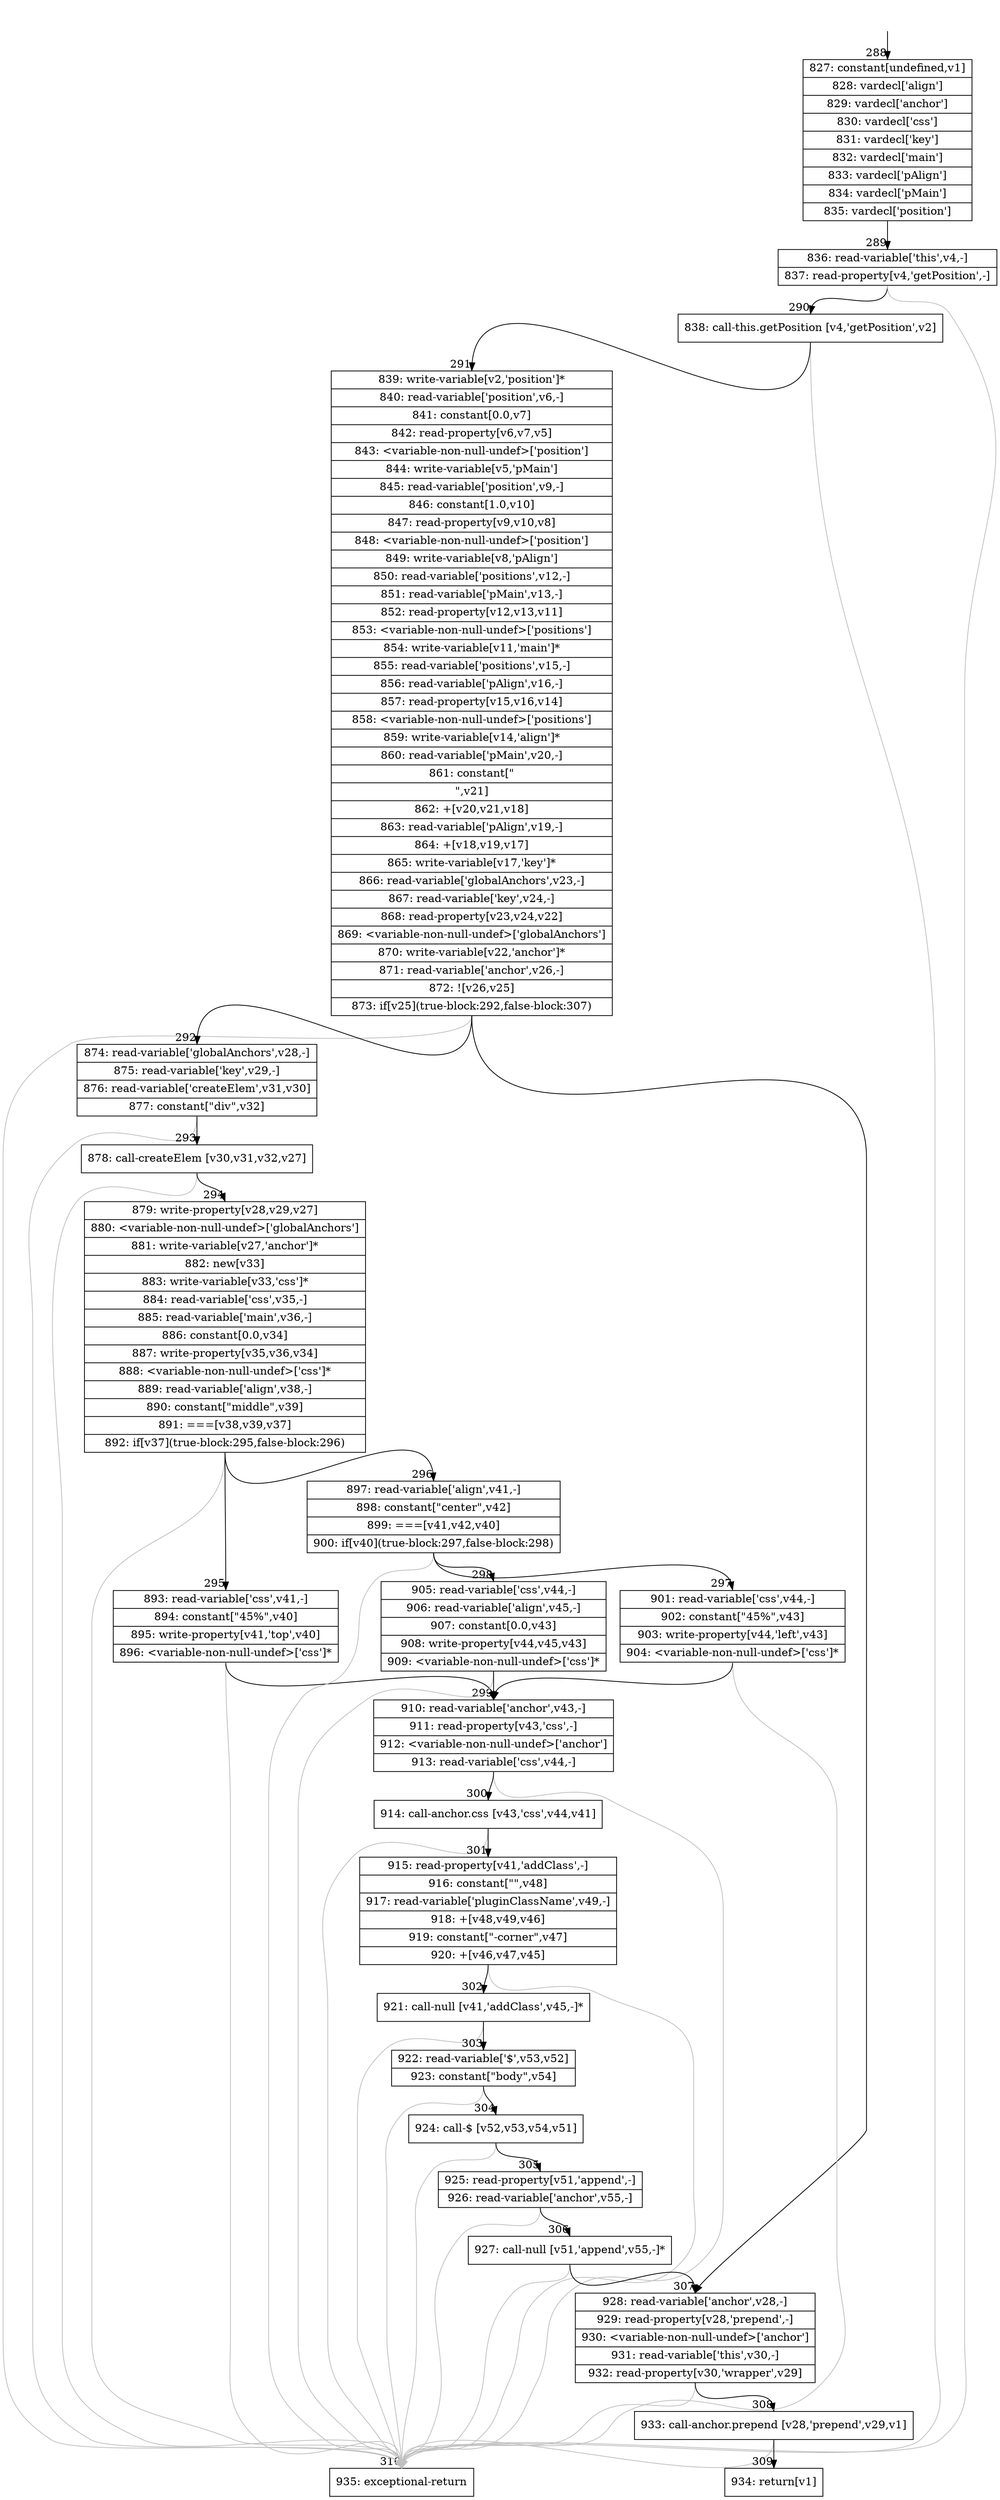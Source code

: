 digraph {
rankdir="TD"
BB_entry25[shape=none,label=""];
BB_entry25 -> BB288 [tailport=s, headport=n, headlabel="    288"]
BB288 [shape=record label="{827: constant[undefined,v1]|828: vardecl['align']|829: vardecl['anchor']|830: vardecl['css']|831: vardecl['key']|832: vardecl['main']|833: vardecl['pAlign']|834: vardecl['pMain']|835: vardecl['position']}" ] 
BB288 -> BB289 [tailport=s, headport=n, headlabel="      289"]
BB289 [shape=record label="{836: read-variable['this',v4,-]|837: read-property[v4,'getPosition',-]}" ] 
BB289 -> BB290 [tailport=s, headport=n, headlabel="      290"]
BB289 -> BB310 [tailport=s, headport=n, color=gray, headlabel="      310"]
BB290 [shape=record label="{838: call-this.getPosition [v4,'getPosition',v2]}" ] 
BB290 -> BB291 [tailport=s, headport=n, headlabel="      291"]
BB290 -> BB310 [tailport=s, headport=n, color=gray]
BB291 [shape=record label="{839: write-variable[v2,'position']*|840: read-variable['position',v6,-]|841: constant[0.0,v7]|842: read-property[v6,v7,v5]|843: \<variable-non-null-undef\>['position']|844: write-variable[v5,'pMain']|845: read-variable['position',v9,-]|846: constant[1.0,v10]|847: read-property[v9,v10,v8]|848: \<variable-non-null-undef\>['position']|849: write-variable[v8,'pAlign']|850: read-variable['positions',v12,-]|851: read-variable['pMain',v13,-]|852: read-property[v12,v13,v11]|853: \<variable-non-null-undef\>['positions']|854: write-variable[v11,'main']*|855: read-variable['positions',v15,-]|856: read-variable['pAlign',v16,-]|857: read-property[v15,v16,v14]|858: \<variable-non-null-undef\>['positions']|859: write-variable[v14,'align']*|860: read-variable['pMain',v20,-]|861: constant[\"|\",v21]|862: +[v20,v21,v18]|863: read-variable['pAlign',v19,-]|864: +[v18,v19,v17]|865: write-variable[v17,'key']*|866: read-variable['globalAnchors',v23,-]|867: read-variable['key',v24,-]|868: read-property[v23,v24,v22]|869: \<variable-non-null-undef\>['globalAnchors']|870: write-variable[v22,'anchor']*|871: read-variable['anchor',v26,-]|872: ![v26,v25]|873: if[v25](true-block:292,false-block:307)}" ] 
BB291 -> BB292 [tailport=s, headport=n, headlabel="      292"]
BB291 -> BB307 [tailport=s, headport=n, headlabel="      307"]
BB291 -> BB310 [tailport=s, headport=n, color=gray]
BB292 [shape=record label="{874: read-variable['globalAnchors',v28,-]|875: read-variable['key',v29,-]|876: read-variable['createElem',v31,v30]|877: constant[\"div\",v32]}" ] 
BB292 -> BB293 [tailport=s, headport=n, headlabel="      293"]
BB292 -> BB310 [tailport=s, headport=n, color=gray]
BB293 [shape=record label="{878: call-createElem [v30,v31,v32,v27]}" ] 
BB293 -> BB294 [tailport=s, headport=n, headlabel="      294"]
BB293 -> BB310 [tailport=s, headport=n, color=gray]
BB294 [shape=record label="{879: write-property[v28,v29,v27]|880: \<variable-non-null-undef\>['globalAnchors']|881: write-variable[v27,'anchor']*|882: new[v33]|883: write-variable[v33,'css']*|884: read-variable['css',v35,-]|885: read-variable['main',v36,-]|886: constant[0.0,v34]|887: write-property[v35,v36,v34]|888: \<variable-non-null-undef\>['css']*|889: read-variable['align',v38,-]|890: constant[\"middle\",v39]|891: ===[v38,v39,v37]|892: if[v37](true-block:295,false-block:296)}" ] 
BB294 -> BB295 [tailport=s, headport=n, headlabel="      295"]
BB294 -> BB296 [tailport=s, headport=n, headlabel="      296"]
BB294 -> BB310 [tailport=s, headport=n, color=gray]
BB295 [shape=record label="{893: read-variable['css',v41,-]|894: constant[\"45%\",v40]|895: write-property[v41,'top',v40]|896: \<variable-non-null-undef\>['css']*}" ] 
BB295 -> BB299 [tailport=s, headport=n, headlabel="      299"]
BB295 -> BB310 [tailport=s, headport=n, color=gray]
BB296 [shape=record label="{897: read-variable['align',v41,-]|898: constant[\"center\",v42]|899: ===[v41,v42,v40]|900: if[v40](true-block:297,false-block:298)}" ] 
BB296 -> BB297 [tailport=s, headport=n, headlabel="      297"]
BB296 -> BB298 [tailport=s, headport=n, headlabel="      298"]
BB296 -> BB310 [tailport=s, headport=n, color=gray]
BB297 [shape=record label="{901: read-variable['css',v44,-]|902: constant[\"45%\",v43]|903: write-property[v44,'left',v43]|904: \<variable-non-null-undef\>['css']*}" ] 
BB297 -> BB299 [tailport=s, headport=n]
BB297 -> BB310 [tailport=s, headport=n, color=gray]
BB298 [shape=record label="{905: read-variable['css',v44,-]|906: read-variable['align',v45,-]|907: constant[0.0,v43]|908: write-property[v44,v45,v43]|909: \<variable-non-null-undef\>['css']*}" ] 
BB298 -> BB299 [tailport=s, headport=n]
BB298 -> BB310 [tailport=s, headport=n, color=gray]
BB299 [shape=record label="{910: read-variable['anchor',v43,-]|911: read-property[v43,'css',-]|912: \<variable-non-null-undef\>['anchor']|913: read-variable['css',v44,-]}" ] 
BB299 -> BB300 [tailport=s, headport=n, headlabel="      300"]
BB299 -> BB310 [tailport=s, headport=n, color=gray]
BB300 [shape=record label="{914: call-anchor.css [v43,'css',v44,v41]}" ] 
BB300 -> BB301 [tailport=s, headport=n, headlabel="      301"]
BB300 -> BB310 [tailport=s, headport=n, color=gray]
BB301 [shape=record label="{915: read-property[v41,'addClass',-]|916: constant[\"\",v48]|917: read-variable['pluginClassName',v49,-]|918: +[v48,v49,v46]|919: constant[\"-corner\",v47]|920: +[v46,v47,v45]}" ] 
BB301 -> BB302 [tailport=s, headport=n, headlabel="      302"]
BB301 -> BB310 [tailport=s, headport=n, color=gray]
BB302 [shape=record label="{921: call-null [v41,'addClass',v45,-]*}" ] 
BB302 -> BB303 [tailport=s, headport=n, headlabel="      303"]
BB302 -> BB310 [tailport=s, headport=n, color=gray]
BB303 [shape=record label="{922: read-variable['$',v53,v52]|923: constant[\"body\",v54]}" ] 
BB303 -> BB304 [tailport=s, headport=n, headlabel="      304"]
BB303 -> BB310 [tailport=s, headport=n, color=gray]
BB304 [shape=record label="{924: call-$ [v52,v53,v54,v51]}" ] 
BB304 -> BB305 [tailport=s, headport=n, headlabel="      305"]
BB304 -> BB310 [tailport=s, headport=n, color=gray]
BB305 [shape=record label="{925: read-property[v51,'append',-]|926: read-variable['anchor',v55,-]}" ] 
BB305 -> BB306 [tailport=s, headport=n, headlabel="      306"]
BB305 -> BB310 [tailport=s, headport=n, color=gray]
BB306 [shape=record label="{927: call-null [v51,'append',v55,-]*}" ] 
BB306 -> BB307 [tailport=s, headport=n]
BB306 -> BB310 [tailport=s, headport=n, color=gray]
BB307 [shape=record label="{928: read-variable['anchor',v28,-]|929: read-property[v28,'prepend',-]|930: \<variable-non-null-undef\>['anchor']|931: read-variable['this',v30,-]|932: read-property[v30,'wrapper',v29]}" ] 
BB307 -> BB308 [tailport=s, headport=n, headlabel="      308"]
BB307 -> BB310 [tailport=s, headport=n, color=gray]
BB308 [shape=record label="{933: call-anchor.prepend [v28,'prepend',v29,v1]}" ] 
BB308 -> BB309 [tailport=s, headport=n, headlabel="      309"]
BB308 -> BB310 [tailport=s, headport=n, color=gray]
BB309 [shape=record label="{934: return[v1]}" ] 
BB310 [shape=record label="{935: exceptional-return}" ] 
//#$~ 298
}
